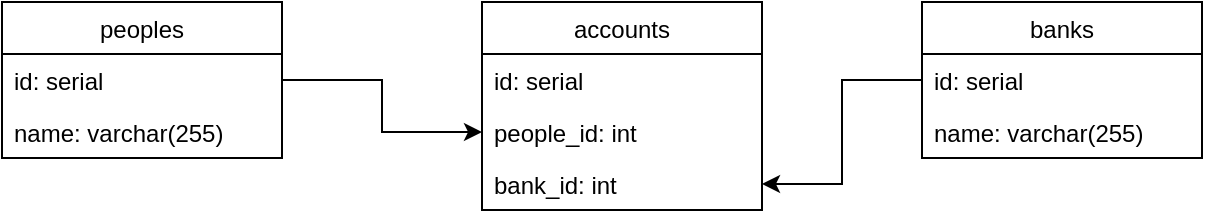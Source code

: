 <mxfile version="14.7.7" type="device"><diagram id="3cHVcJ9gf2cgt1wMxmxK" name="Page-1"><mxGraphModel dx="721" dy="432" grid="1" gridSize="10" guides="1" tooltips="1" connect="1" arrows="1" fold="1" page="1" pageScale="1" pageWidth="850" pageHeight="1100" math="0" shadow="0"><root><mxCell id="0"/><mxCell id="1" parent="0"/><mxCell id="-QPvGx2Ci5vZ9de-R-HA-1" value="banks" style="swimlane;fontStyle=0;childLayout=stackLayout;horizontal=1;startSize=26;horizontalStack=0;resizeParent=1;resizeParentMax=0;resizeLast=0;collapsible=1;marginBottom=0;" parent="1" vertex="1"><mxGeometry x="480" y="200" width="140" height="78" as="geometry"/></mxCell><mxCell id="-QPvGx2Ci5vZ9de-R-HA-2" value="id: serial" style="text;strokeColor=none;fillColor=none;align=left;verticalAlign=top;spacingLeft=4;spacingRight=4;overflow=hidden;rotatable=0;points=[[0,0.5],[1,0.5]];portConstraint=eastwest;" parent="-QPvGx2Ci5vZ9de-R-HA-1" vertex="1"><mxGeometry y="26" width="140" height="26" as="geometry"/></mxCell><mxCell id="-QPvGx2Ci5vZ9de-R-HA-3" value="name: varchar(255)" style="text;strokeColor=none;fillColor=none;align=left;verticalAlign=top;spacingLeft=4;spacingRight=4;overflow=hidden;rotatable=0;points=[[0,0.5],[1,0.5]];portConstraint=eastwest;" parent="-QPvGx2Ci5vZ9de-R-HA-1" vertex="1"><mxGeometry y="52" width="140" height="26" as="geometry"/></mxCell><mxCell id="-QPvGx2Ci5vZ9de-R-HA-5" value="peoples" style="swimlane;fontStyle=0;childLayout=stackLayout;horizontal=1;startSize=26;horizontalStack=0;resizeParent=1;resizeParentMax=0;resizeLast=0;collapsible=1;marginBottom=0;" parent="1" vertex="1"><mxGeometry x="20" y="200" width="140" height="78" as="geometry"/></mxCell><mxCell id="-QPvGx2Ci5vZ9de-R-HA-6" value="id: serial" style="text;strokeColor=none;fillColor=none;align=left;verticalAlign=top;spacingLeft=4;spacingRight=4;overflow=hidden;rotatable=0;points=[[0,0.5],[1,0.5]];portConstraint=eastwest;" parent="-QPvGx2Ci5vZ9de-R-HA-5" vertex="1"><mxGeometry y="26" width="140" height="26" as="geometry"/></mxCell><mxCell id="-QPvGx2Ci5vZ9de-R-HA-7" value="name: varchar(255)" style="text;strokeColor=none;fillColor=none;align=left;verticalAlign=top;spacingLeft=4;spacingRight=4;overflow=hidden;rotatable=0;points=[[0,0.5],[1,0.5]];portConstraint=eastwest;" parent="-QPvGx2Ci5vZ9de-R-HA-5" vertex="1"><mxGeometry y="52" width="140" height="26" as="geometry"/></mxCell><mxCell id="-QPvGx2Ci5vZ9de-R-HA-9" value="accounts" style="swimlane;fontStyle=0;childLayout=stackLayout;horizontal=1;startSize=26;horizontalStack=0;resizeParent=1;resizeParentMax=0;resizeLast=0;collapsible=1;marginBottom=0;" parent="1" vertex="1"><mxGeometry x="260" y="200" width="140" height="104" as="geometry"/></mxCell><mxCell id="-QPvGx2Ci5vZ9de-R-HA-10" value="id: serial" style="text;strokeColor=none;fillColor=none;align=left;verticalAlign=top;spacingLeft=4;spacingRight=4;overflow=hidden;rotatable=0;points=[[0,0.5],[1,0.5]];portConstraint=eastwest;" parent="-QPvGx2Ci5vZ9de-R-HA-9" vertex="1"><mxGeometry y="26" width="140" height="26" as="geometry"/></mxCell><mxCell id="-QPvGx2Ci5vZ9de-R-HA-11" value="people_id: int" style="text;strokeColor=none;fillColor=none;align=left;verticalAlign=top;spacingLeft=4;spacingRight=4;overflow=hidden;rotatable=0;points=[[0,0.5],[1,0.5]];portConstraint=eastwest;" parent="-QPvGx2Ci5vZ9de-R-HA-9" vertex="1"><mxGeometry y="52" width="140" height="26" as="geometry"/></mxCell><mxCell id="-QPvGx2Ci5vZ9de-R-HA-12" value="bank_id: int" style="text;strokeColor=none;fillColor=none;align=left;verticalAlign=top;spacingLeft=4;spacingRight=4;overflow=hidden;rotatable=0;points=[[0,0.5],[1,0.5]];portConstraint=eastwest;" parent="-QPvGx2Ci5vZ9de-R-HA-9" vertex="1"><mxGeometry y="78" width="140" height="26" as="geometry"/></mxCell><mxCell id="-QPvGx2Ci5vZ9de-R-HA-13" style="edgeStyle=orthogonalEdgeStyle;rounded=0;orthogonalLoop=1;jettySize=auto;html=1;exitX=0;exitY=0.5;exitDx=0;exitDy=0;" parent="1" source="-QPvGx2Ci5vZ9de-R-HA-2" target="-QPvGx2Ci5vZ9de-R-HA-12" edge="1"><mxGeometry relative="1" as="geometry"/></mxCell><mxCell id="I8_r1mCaqvhc_YbJNP9C-1" style="edgeStyle=orthogonalEdgeStyle;rounded=0;orthogonalLoop=1;jettySize=auto;html=1;exitX=1;exitY=0.5;exitDx=0;exitDy=0;entryX=0;entryY=0.5;entryDx=0;entryDy=0;" edge="1" parent="1" source="-QPvGx2Ci5vZ9de-R-HA-6" target="-QPvGx2Ci5vZ9de-R-HA-11"><mxGeometry relative="1" as="geometry"/></mxCell></root></mxGraphModel></diagram></mxfile>